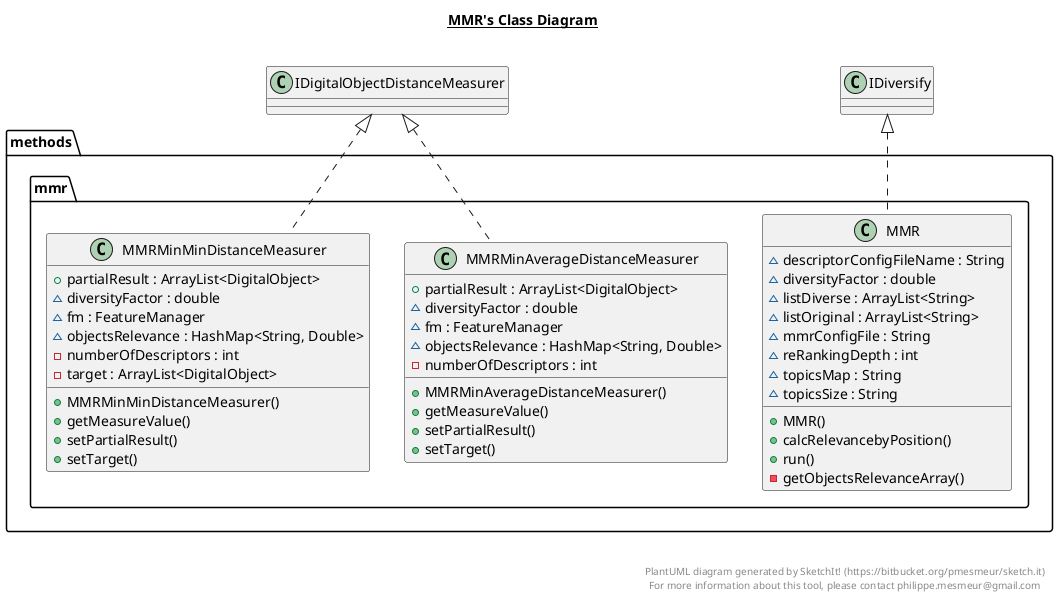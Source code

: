 @startuml

title __MMR's Class Diagram__\n

  namespace methods.mmr {
    class methods.mmr.MMR {
        ~ descriptorConfigFileName : String
        ~ diversityFactor : double
        ~ listDiverse : ArrayList<String>
        ~ listOriginal : ArrayList<String>
        ~ mmrConfigFile : String
        ~ reRankingDepth : int
        ~ topicsMap : String
        ~ topicsSize : String
        + MMR()
        + calcRelevancebyPosition()
        + run()
        - getObjectsRelevanceArray()
    }
  }
  

  namespace methods.mmr {
    class methods.mmr.MMRMinAverageDistanceMeasurer {
        + partialResult : ArrayList<DigitalObject>
        ~ diversityFactor : double
        ~ fm : FeatureManager
        ~ objectsRelevance : HashMap<String, Double>
        - numberOfDescriptors : int
        + MMRMinAverageDistanceMeasurer()
        + getMeasureValue()
        + setPartialResult()
        + setTarget()
    }
  }
  

  namespace methods.mmr {
    class methods.mmr.MMRMinMinDistanceMeasurer {
        + partialResult : ArrayList<DigitalObject>
        ~ diversityFactor : double
        ~ fm : FeatureManager
        ~ objectsRelevance : HashMap<String, Double>
        - numberOfDescriptors : int
        - target : ArrayList<DigitalObject>
        + MMRMinMinDistanceMeasurer()
        + getMeasureValue()
        + setPartialResult()
        + setTarget()
    }
  }
  

  methods.mmr.MMR .up.|> IDiversify
  methods.mmr.MMRMinAverageDistanceMeasurer .up.|> IDigitalObjectDistanceMeasurer
  methods.mmr.MMRMinMinDistanceMeasurer .up.|> IDigitalObjectDistanceMeasurer


right footer


PlantUML diagram generated by SketchIt! (https://bitbucket.org/pmesmeur/sketch.it)
For more information about this tool, please contact philippe.mesmeur@gmail.com
endfooter

@enduml
